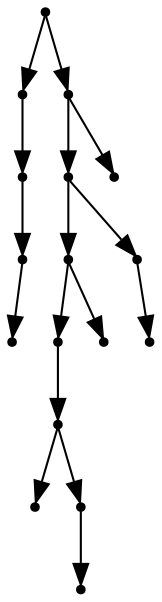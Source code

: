 digraph {
  16 [shape=point];
  3 [shape=point];
  2 [shape=point];
  1 [shape=point];
  0 [shape=point];
  15 [shape=point];
  13 [shape=point];
  10 [shape=point];
  8 [shape=point];
  7 [shape=point];
  4 [shape=point];
  6 [shape=point];
  5 [shape=point];
  9 [shape=point];
  12 [shape=point];
  11 [shape=point];
  14 [shape=point];
16 -> 3;
3 -> 2;
2 -> 1;
1 -> 0;
16 -> 15;
15 -> 13;
13 -> 10;
10 -> 8;
8 -> 7;
7 -> 4;
7 -> 6;
6 -> 5;
10 -> 9;
13 -> 12;
12 -> 11;
15 -> 14;
}
